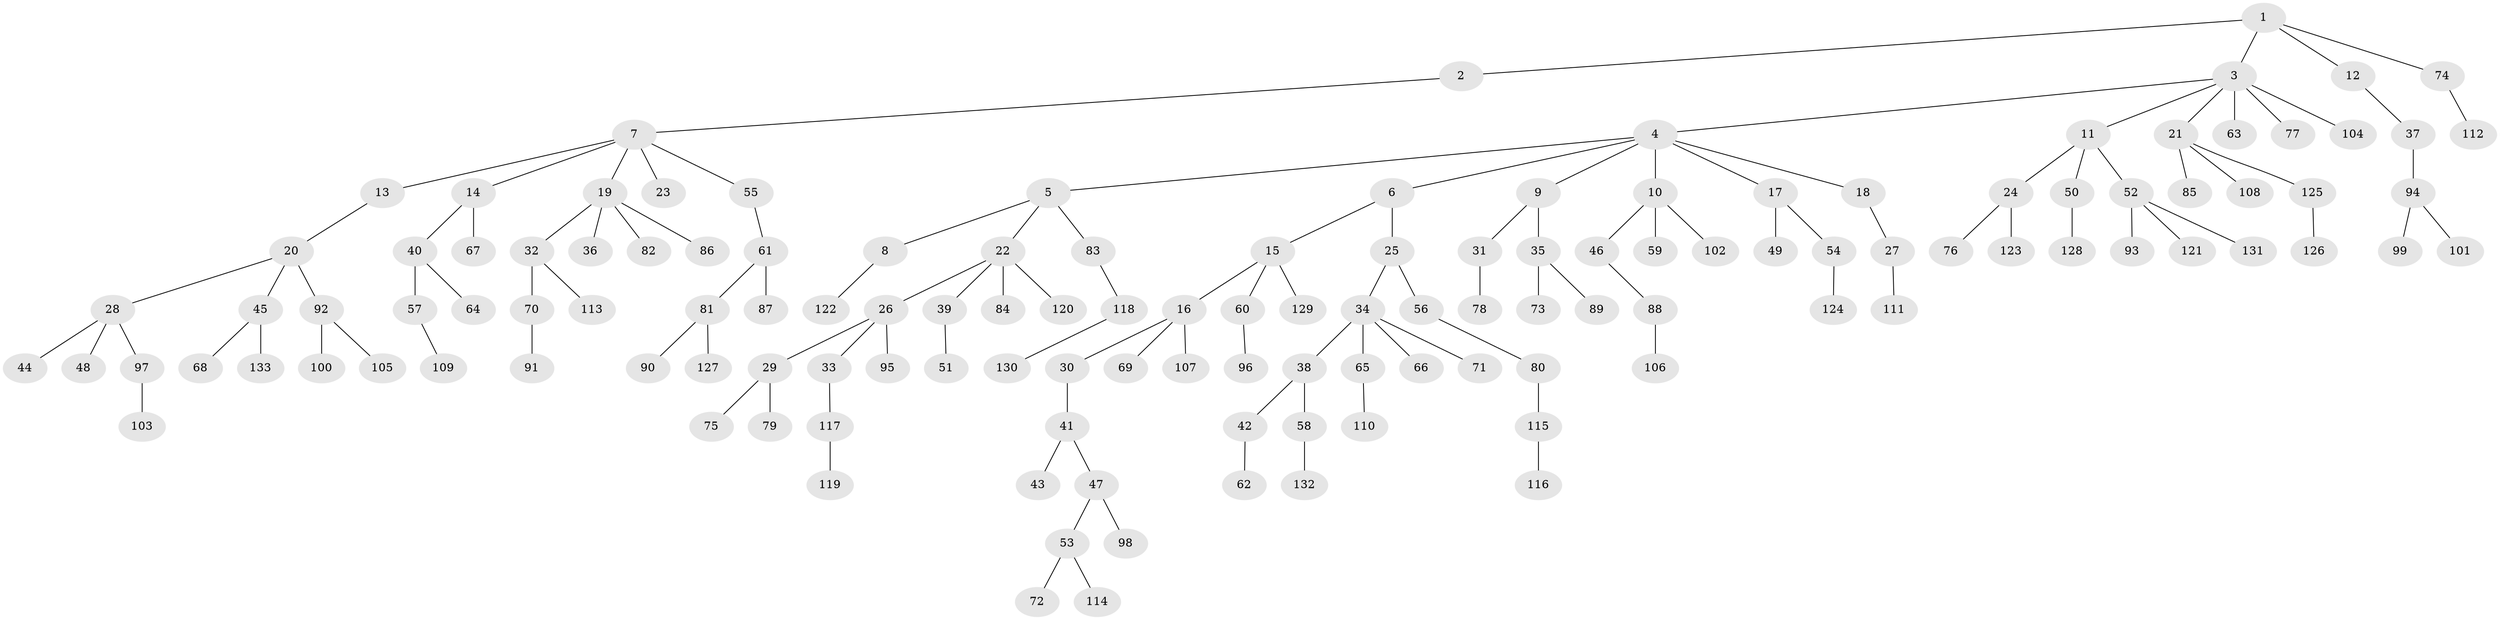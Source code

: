 // coarse degree distribution, {4: 0.10526315789473684, 6: 0.021052631578947368, 7: 0.021052631578947368, 3: 0.09473684210526316, 2: 0.15789473684210525, 5: 0.021052631578947368, 1: 0.5789473684210527}
// Generated by graph-tools (version 1.1) at 2025/24/03/03/25 07:24:07]
// undirected, 133 vertices, 132 edges
graph export_dot {
graph [start="1"]
  node [color=gray90,style=filled];
  1;
  2;
  3;
  4;
  5;
  6;
  7;
  8;
  9;
  10;
  11;
  12;
  13;
  14;
  15;
  16;
  17;
  18;
  19;
  20;
  21;
  22;
  23;
  24;
  25;
  26;
  27;
  28;
  29;
  30;
  31;
  32;
  33;
  34;
  35;
  36;
  37;
  38;
  39;
  40;
  41;
  42;
  43;
  44;
  45;
  46;
  47;
  48;
  49;
  50;
  51;
  52;
  53;
  54;
  55;
  56;
  57;
  58;
  59;
  60;
  61;
  62;
  63;
  64;
  65;
  66;
  67;
  68;
  69;
  70;
  71;
  72;
  73;
  74;
  75;
  76;
  77;
  78;
  79;
  80;
  81;
  82;
  83;
  84;
  85;
  86;
  87;
  88;
  89;
  90;
  91;
  92;
  93;
  94;
  95;
  96;
  97;
  98;
  99;
  100;
  101;
  102;
  103;
  104;
  105;
  106;
  107;
  108;
  109;
  110;
  111;
  112;
  113;
  114;
  115;
  116;
  117;
  118;
  119;
  120;
  121;
  122;
  123;
  124;
  125;
  126;
  127;
  128;
  129;
  130;
  131;
  132;
  133;
  1 -- 2;
  1 -- 3;
  1 -- 12;
  1 -- 74;
  2 -- 7;
  3 -- 4;
  3 -- 11;
  3 -- 21;
  3 -- 63;
  3 -- 77;
  3 -- 104;
  4 -- 5;
  4 -- 6;
  4 -- 9;
  4 -- 10;
  4 -- 17;
  4 -- 18;
  5 -- 8;
  5 -- 22;
  5 -- 83;
  6 -- 15;
  6 -- 25;
  7 -- 13;
  7 -- 14;
  7 -- 19;
  7 -- 23;
  7 -- 55;
  8 -- 122;
  9 -- 31;
  9 -- 35;
  10 -- 46;
  10 -- 59;
  10 -- 102;
  11 -- 24;
  11 -- 50;
  11 -- 52;
  12 -- 37;
  13 -- 20;
  14 -- 40;
  14 -- 67;
  15 -- 16;
  15 -- 60;
  15 -- 129;
  16 -- 30;
  16 -- 69;
  16 -- 107;
  17 -- 49;
  17 -- 54;
  18 -- 27;
  19 -- 32;
  19 -- 36;
  19 -- 82;
  19 -- 86;
  20 -- 28;
  20 -- 45;
  20 -- 92;
  21 -- 85;
  21 -- 108;
  21 -- 125;
  22 -- 26;
  22 -- 39;
  22 -- 84;
  22 -- 120;
  24 -- 76;
  24 -- 123;
  25 -- 34;
  25 -- 56;
  26 -- 29;
  26 -- 33;
  26 -- 95;
  27 -- 111;
  28 -- 44;
  28 -- 48;
  28 -- 97;
  29 -- 75;
  29 -- 79;
  30 -- 41;
  31 -- 78;
  32 -- 70;
  32 -- 113;
  33 -- 117;
  34 -- 38;
  34 -- 65;
  34 -- 66;
  34 -- 71;
  35 -- 73;
  35 -- 89;
  37 -- 94;
  38 -- 42;
  38 -- 58;
  39 -- 51;
  40 -- 57;
  40 -- 64;
  41 -- 43;
  41 -- 47;
  42 -- 62;
  45 -- 68;
  45 -- 133;
  46 -- 88;
  47 -- 53;
  47 -- 98;
  50 -- 128;
  52 -- 93;
  52 -- 121;
  52 -- 131;
  53 -- 72;
  53 -- 114;
  54 -- 124;
  55 -- 61;
  56 -- 80;
  57 -- 109;
  58 -- 132;
  60 -- 96;
  61 -- 81;
  61 -- 87;
  65 -- 110;
  70 -- 91;
  74 -- 112;
  80 -- 115;
  81 -- 90;
  81 -- 127;
  83 -- 118;
  88 -- 106;
  92 -- 100;
  92 -- 105;
  94 -- 99;
  94 -- 101;
  97 -- 103;
  115 -- 116;
  117 -- 119;
  118 -- 130;
  125 -- 126;
}
